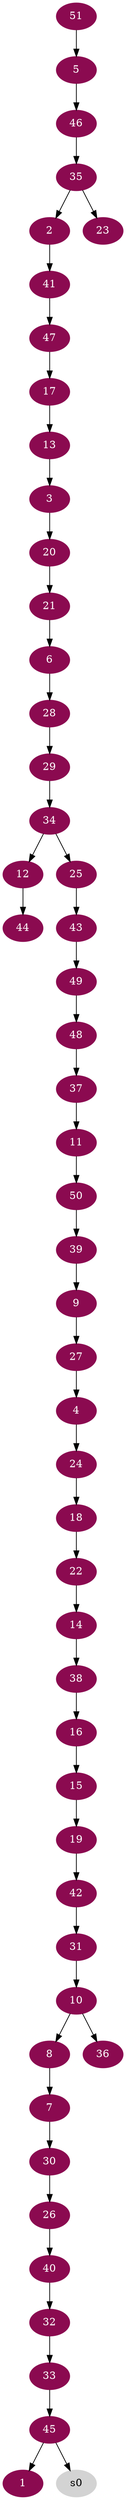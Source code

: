digraph G {
node [color=deeppink4, style=filled, fontcolor=white];
45 -> 1;
35 -> 2;
13 -> 3;
27 -> 4;
51 -> 5;
21 -> 6;
8 -> 7;
10 -> 8;
39 -> 9;
31 -> 10;
37 -> 11;
34 -> 12;
17 -> 13;
22 -> 14;
16 -> 15;
38 -> 16;
47 -> 17;
24 -> 18;
15 -> 19;
3 -> 20;
20 -> 21;
18 -> 22;
35 -> 23;
4 -> 24;
34 -> 25;
30 -> 26;
9 -> 27;
6 -> 28;
28 -> 29;
7 -> 30;
42 -> 31;
40 -> 32;
32 -> 33;
29 -> 34;
46 -> 35;
10 -> 36;
48 -> 37;
14 -> 38;
50 -> 39;
26 -> 40;
2 -> 41;
19 -> 42;
25 -> 43;
12 -> 44;
33 -> 45;
5 -> 46;
41 -> 47;
49 -> 48;
43 -> 49;
11 -> 50;
node [color=lightgrey, style=filled, fontcolor=black];
45 -> s0;
}
